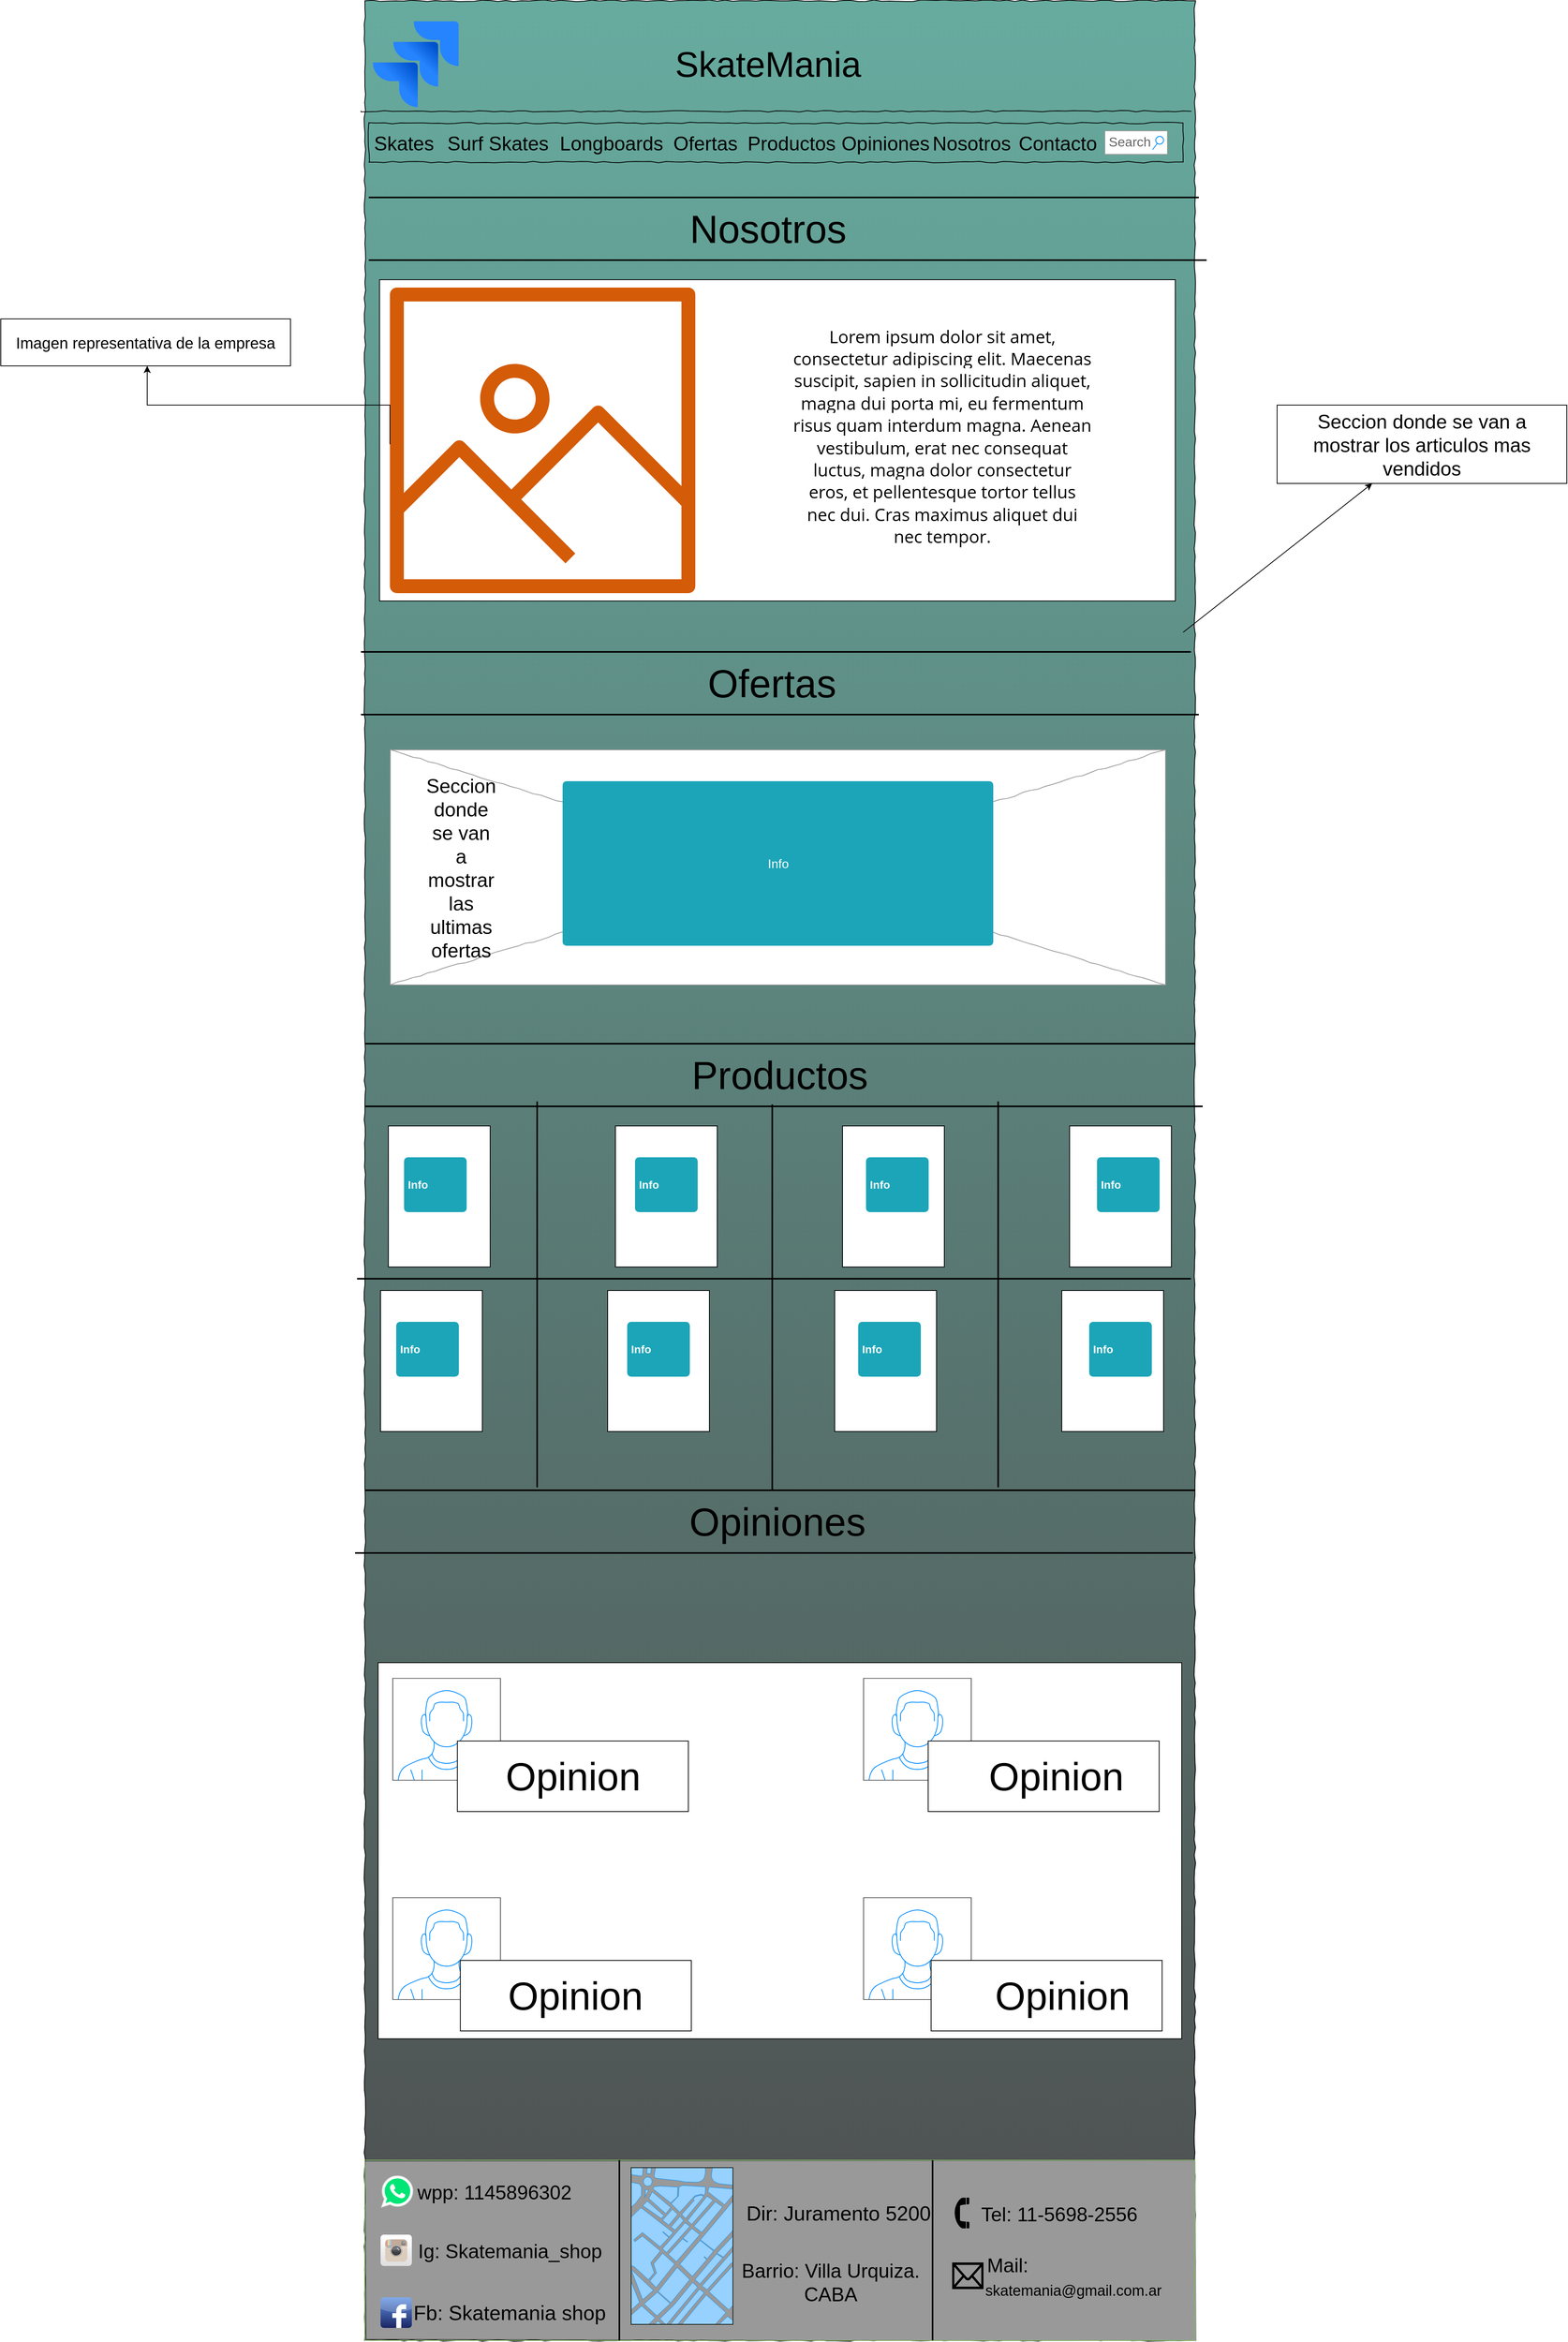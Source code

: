 <mxfile version="20.3.0" type="device"><diagram name="Page-1" id="03018318-947c-dd8e-b7a3-06fadd420f32"><mxGraphModel dx="3993" dy="1843" grid="1" gridSize="10" guides="1" tooltips="1" connect="1" arrows="1" fold="1" page="1" pageScale="1" pageWidth="1100" pageHeight="850" background="#ffffff" math="0" shadow="0"><root><mxCell id="0"/><mxCell id="1" parent="0"/><mxCell id="677b7b8949515195-1" value="" style="whiteSpace=wrap;html=1;rounded=0;shadow=0;labelBackgroundColor=none;strokeColor=#000000;strokeWidth=1;fillColor=#67AB9F;fontFamily=Verdana;fontSize=24;fontColor=#000000;align=center;comic=1;gradientColor=#4D4D4D;" parent="1" vertex="1"><mxGeometry x="25" y="4" width="1060" height="2986" as="geometry"/></mxCell><mxCell id="677b7b8949515195-9" value="" style="line;strokeWidth=1;html=1;rounded=0;shadow=0;labelBackgroundColor=none;fillColor=none;fontFamily=Verdana;fontSize=14;fontColor=#000000;align=center;comic=1;" parent="1" vertex="1"><mxGeometry x="20" y="140" width="1060" height="10" as="geometry"/></mxCell><mxCell id="677b7b8949515195-10" value="" style="whiteSpace=wrap;html=1;rounded=0;shadow=0;labelBackgroundColor=none;strokeWidth=1;fillColor=none;fontFamily=Verdana;fontSize=12;align=center;comic=1;" parent="1" vertex="1"><mxGeometry x="30" y="160" width="1040" height="50" as="geometry"/></mxCell><mxCell id="677b7b8949515195-16" value="" style="verticalLabelPosition=bottom;shadow=0;dashed=0;align=center;html=1;verticalAlign=top;strokeWidth=1;shape=mxgraph.mockup.graphics.simpleIcon;strokeColor=#999999;rounded=0;labelBackgroundColor=none;fontFamily=Verdana;fontSize=14;fontColor=#000000;comic=1;" parent="1" vertex="1"><mxGeometry x="57.5" y="960" width="990" height="300" as="geometry"/></mxCell><mxCell id="HG3O19nRud6F1VXYz2SE-21" value="" style="image;image=img/lib/atlassian/Jira_Logo.svg;fillColor=#67AB9F;gradientColor=#4D4D4D;" parent="1" vertex="1"><mxGeometry x="35" y="30" width="110" height="110" as="geometry"/></mxCell><mxCell id="HG3O19nRud6F1VXYz2SE-22" value="SkateMania" style="text;html=1;strokeColor=none;fillColor=none;align=center;verticalAlign=middle;whiteSpace=wrap;rounded=0;fontSize=45;" parent="1" vertex="1"><mxGeometry x="510" y="70" width="60" height="30" as="geometry"/></mxCell><mxCell id="HG3O19nRud6F1VXYz2SE-23" value="Skates" style="text;html=1;strokeColor=none;fillColor=none;align=center;verticalAlign=middle;whiteSpace=wrap;rounded=0;fontSize=25;" parent="1" vertex="1"><mxGeometry x="45" y="170" width="60" height="30" as="geometry"/></mxCell><mxCell id="HG3O19nRud6F1VXYz2SE-24" value="Surf Skates" style="text;html=1;strokeColor=none;fillColor=none;align=center;verticalAlign=middle;whiteSpace=wrap;rounded=0;fontSize=25;" parent="1" vertex="1"><mxGeometry x="120" y="170" width="150" height="30" as="geometry"/></mxCell><mxCell id="HG3O19nRud6F1VXYz2SE-25" value="Longboards" style="text;html=1;strokeColor=none;fillColor=none;align=center;verticalAlign=middle;whiteSpace=wrap;rounded=0;fontSize=25;" parent="1" vertex="1"><mxGeometry x="310" y="170" width="60" height="30" as="geometry"/></mxCell><mxCell id="HG3O19nRud6F1VXYz2SE-28" value="Contacto" style="text;html=1;strokeColor=none;fillColor=none;align=center;verticalAlign=middle;whiteSpace=wrap;rounded=0;fontSize=25;" parent="1" vertex="1"><mxGeometry x="880" y="170" width="60" height="30" as="geometry"/></mxCell><mxCell id="HG3O19nRud6F1VXYz2SE-33" value="Search" style="strokeWidth=1;shadow=0;dashed=0;align=center;html=1;shape=mxgraph.mockup.forms.searchBox;strokeColor=#999999;mainText=;strokeColor2=#008cff;fontColor=#666666;fontSize=17;align=left;spacingLeft=3;fillColor=#FFFFFF;gradientColor=none;" parent="1" vertex="1"><mxGeometry x="970" y="170" width="80" height="30" as="geometry"/></mxCell><mxCell id="HG3O19nRud6F1VXYz2SE-48" value="Info" style="html=1;shadow=0;dashed=0;shape=mxgraph.bootstrap.rrect;rSize=5;strokeColor=none;strokeWidth=1;fillColor=#1CA5B8;fontColor=#FFFFFF;whiteSpace=wrap;align=left;verticalAlign=middle;spacingLeft=0;fontStyle=1;fontSize=14;spacing=5;" parent="1" vertex="1"><mxGeometry x="72.5" y="1755" width="80" height="70" as="geometry"/></mxCell><mxCell id="HG3O19nRud6F1VXYz2SE-49" value="Info" style="html=1;shadow=0;dashed=0;shape=mxgraph.bootstrap.rrect;rSize=5;strokeColor=none;strokeWidth=1;fillColor=#1CA5B8;fontColor=#FFFFFF;whiteSpace=wrap;align=left;verticalAlign=middle;spacingLeft=0;fontStyle=1;fontSize=14;spacing=5;" parent="1" vertex="1"><mxGeometry x="363.75" y="1755" width="80" height="70" as="geometry"/></mxCell><mxCell id="HG3O19nRud6F1VXYz2SE-50" value="Info" style="html=1;shadow=0;dashed=0;shape=mxgraph.bootstrap.rrect;rSize=5;strokeColor=none;strokeWidth=1;fillColor=#1CA5B8;fontColor=#FFFFFF;whiteSpace=wrap;align=left;verticalAlign=middle;spacingLeft=0;fontStyle=1;fontSize=14;spacing=5;" parent="1" vertex="1"><mxGeometry x="663.75" y="1755" width="80" height="70" as="geometry"/></mxCell><mxCell id="HG3O19nRud6F1VXYz2SE-53" value="Info" style="html=1;shadow=0;dashed=0;shape=mxgraph.bootstrap.rrect;rSize=5;strokeColor=none;strokeWidth=1;fillColor=#1CA5B8;fontColor=#FFFFFF;whiteSpace=wrap;align=center;verticalAlign=middle;spacingLeft=0;fontStyle=0;fontSize=16;spacing=5;" parent="1" vertex="1"><mxGeometry x="277.5" y="1000" width="550" height="210" as="geometry"/></mxCell><mxCell id="HG3O19nRud6F1VXYz2SE-54" value="" style="rounded=0;whiteSpace=wrap;html=1;shadow=0;glass=0;sketch=1;fontSize=20;fillColor=#999999;strokeColor=#82b366;gradientColor=#999999;" parent="1" vertex="1"><mxGeometry x="25" y="2760" width="1060" height="230" as="geometry"/></mxCell><mxCell id="HG3O19nRud6F1VXYz2SE-62" value="" style="line;strokeWidth=2;direction=south;html=1;fillColor=#666666;gradientColor=#000000;" parent="1" vertex="1"><mxGeometry x="745" y="2760" width="10" height="230" as="geometry"/></mxCell><mxCell id="HG3O19nRud6F1VXYz2SE-75" value="Tel: 11-5698-2556" style="text;html=1;strokeColor=none;fillColor=none;align=center;verticalAlign=middle;whiteSpace=wrap;rounded=0;fontFamily=Helvetica;fontSize=25;" parent="1" vertex="1"><mxGeometry x="797" y="2812.5" width="230" height="30" as="geometry"/></mxCell><mxCell id="HG3O19nRud6F1VXYz2SE-76" value="" style="shape=mxgraph.signs.tech.mail;html=1;pointerEvents=1;fillColor=#000000;strokeColor=none;verticalLabelPosition=bottom;verticalAlign=top;align=center;fontFamily=Helvetica;fontSize=25;" parent="1" vertex="1"><mxGeometry x="775" y="2890.5" width="40" height="34" as="geometry"/></mxCell><mxCell id="HG3O19nRud6F1VXYz2SE-77" value="&lt;br style=&quot;font-size: 19px;&quot;&gt;skatemania@gmail.com.ar" style="text;html=1;strokeColor=none;fillColor=none;align=center;verticalAlign=middle;whiteSpace=wrap;rounded=0;fontFamily=Helvetica;fontSize=19;" parent="1" vertex="1"><mxGeometry x="915" y="2887.5" width="30" height="55" as="geometry"/></mxCell><mxCell id="HG3O19nRud6F1VXYz2SE-78" value="Mail:" style="text;html=1;strokeColor=none;fillColor=none;align=center;verticalAlign=middle;whiteSpace=wrap;rounded=0;fontFamily=Helvetica;fontSize=25;" parent="1" vertex="1"><mxGeometry x="816" y="2877.5" width="60" height="30" as="geometry"/></mxCell><mxCell id="HG3O19nRud6F1VXYz2SE-79" value="Seccion donde se van a mostrar las ultimas ofertas" style="text;html=1;strokeColor=none;fillColor=none;align=center;verticalAlign=middle;whiteSpace=wrap;rounded=0;fontSize=25;" parent="1" vertex="1"><mxGeometry x="117.5" y="1095" width="60" height="30" as="geometry"/></mxCell><mxCell id="HG3O19nRud6F1VXYz2SE-80" value="" style="endArrow=classic;html=1;rounded=0;fontSize=25;" parent="1" target="HG3O19nRud6F1VXYz2SE-81" edge="1"><mxGeometry width="50" height="50" relative="1" as="geometry"><mxPoint x="1070" y="810" as="sourcePoint"/><mxPoint x="1200" y="680" as="targetPoint"/></mxGeometry></mxCell><mxCell id="HG3O19nRud6F1VXYz2SE-81" value="" style="rounded=0;whiteSpace=wrap;html=1;fontSize=25;fillColor=#FFFFFF;gradientColor=none;" parent="1" vertex="1"><mxGeometry x="1190" y="520" width="370" height="100" as="geometry"/></mxCell><mxCell id="HG3O19nRud6F1VXYz2SE-82" value="Seccion donde se van a mostrar los articulos mas vendidos" style="text;html=1;strokeColor=none;fillColor=none;align=center;verticalAlign=middle;whiteSpace=wrap;rounded=0;fontSize=25;" parent="1" vertex="1"><mxGeometry x="1195" y="555" width="360" height="30" as="geometry"/></mxCell><mxCell id="cETL6LtWTZZyAp0MnLOi-3" value="Ofertas" style="text;html=1;strokeColor=none;fillColor=none;align=center;verticalAlign=middle;whiteSpace=wrap;rounded=0;fontSize=25;" vertex="1" parent="1"><mxGeometry x="430" y="170" width="60" height="30" as="geometry"/></mxCell><mxCell id="cETL6LtWTZZyAp0MnLOi-4" value="Productos" style="text;html=1;strokeColor=none;fillColor=none;align=center;verticalAlign=middle;whiteSpace=wrap;rounded=0;fontSize=25;" vertex="1" parent="1"><mxGeometry x="540" y="170" width="60" height="30" as="geometry"/></mxCell><mxCell id="cETL6LtWTZZyAp0MnLOi-5" value="Opiniones" style="text;html=1;strokeColor=none;fillColor=none;align=center;verticalAlign=middle;whiteSpace=wrap;rounded=0;fontSize=25;" vertex="1" parent="1"><mxGeometry x="660" y="170" width="60" height="30" as="geometry"/></mxCell><mxCell id="cETL6LtWTZZyAp0MnLOi-7" value="Nosotros" style="text;html=1;strokeColor=none;fillColor=none;align=center;verticalAlign=middle;whiteSpace=wrap;rounded=0;fontSize=25;" vertex="1" parent="1"><mxGeometry x="770" y="170" width="60" height="30" as="geometry"/></mxCell><mxCell id="cETL6LtWTZZyAp0MnLOi-32" value="" style="dashed=0;outlineConnect=0;html=1;align=center;labelPosition=center;verticalLabelPosition=bottom;verticalAlign=top;shape=mxgraph.webicons.instagram;gradientColor=#DFDEDE" vertex="1" parent="1"><mxGeometry x="45" y="2855" width="40" height="40" as="geometry"/></mxCell><mxCell id="cETL6LtWTZZyAp0MnLOi-33" value="" style="dashed=0;outlineConnect=0;html=1;align=center;labelPosition=center;verticalLabelPosition=bottom;verticalAlign=top;shape=mxgraph.weblogos.whatsapp;fillColor=#00E676;strokeColor=#dddddd" vertex="1" parent="1"><mxGeometry x="46.25" y="2780" width="40" height="40" as="geometry"/></mxCell><mxCell id="cETL6LtWTZZyAp0MnLOi-34" value="" style="dashed=0;outlineConnect=0;html=1;align=center;labelPosition=center;verticalLabelPosition=bottom;verticalAlign=top;shape=mxgraph.webicons.facebook;fillColor=#6294E4;gradientColor=#1A2665" vertex="1" parent="1"><mxGeometry x="45" y="2935" width="40" height="39" as="geometry"/></mxCell><mxCell id="cETL6LtWTZZyAp0MnLOi-35" value="Fb: Skatemania shop" style="text;html=1;strokeColor=none;fillColor=none;align=center;verticalAlign=middle;whiteSpace=wrap;rounded=0;fontFamily=Helvetica;fontSize=26;" vertex="1" parent="1"><mxGeometry x="86.25" y="2939.5" width="247.5" height="30" as="geometry"/></mxCell><mxCell id="cETL6LtWTZZyAp0MnLOi-36" value="Ig: Skatemania_shop" style="text;html=1;strokeColor=none;fillColor=none;align=center;verticalAlign=middle;whiteSpace=wrap;rounded=0;fontFamily=Helvetica;fontSize=25;" vertex="1" parent="1"><mxGeometry x="87.5" y="2860" width="245" height="30" as="geometry"/></mxCell><mxCell id="cETL6LtWTZZyAp0MnLOi-37" value="wpp: 1145896302" style="text;html=1;strokeColor=none;fillColor=none;align=center;verticalAlign=middle;whiteSpace=wrap;rounded=0;fontSize=25;" vertex="1" parent="1"><mxGeometry x="87.5" y="2785" width="205" height="30" as="geometry"/></mxCell><mxCell id="cETL6LtWTZZyAp0MnLOi-38" value="" style="line;strokeWidth=2;direction=south;html=1;fillColor=#666666;gradientColor=#000000;" vertex="1" parent="1"><mxGeometry x="345" y="2760" width="10" height="230" as="geometry"/></mxCell><mxCell id="cETL6LtWTZZyAp0MnLOi-39" value="Dir: Juramento 5200" style="text;html=1;strokeColor=none;fillColor=none;align=center;verticalAlign=middle;whiteSpace=wrap;rounded=0;fontFamily=Helvetica;fontSize=26;" vertex="1" parent="1"><mxGeometry x="505" y="2812.5" width="250" height="30" as="geometry"/></mxCell><mxCell id="cETL6LtWTZZyAp0MnLOi-40" value="Barrio: Villa Urquiza. CABA" style="text;html=1;strokeColor=none;fillColor=none;align=center;verticalAlign=middle;whiteSpace=wrap;rounded=0;fontFamily=Helvetica;fontSize=25;" vertex="1" parent="1"><mxGeometry x="500" y="2900" width="240" height="30" as="geometry"/></mxCell><mxCell id="cETL6LtWTZZyAp0MnLOi-41" value="" style="verticalLabelPosition=bottom;verticalAlign=top;html=1;shadow=0;dashed=0;strokeWidth=1;shape=mxgraph.ios.iBgMap;strokeColor=#18211b;strokeColor2=#008cff;fillColor2=#96D1FF;fillColor=#999999;gradientColor=#999999;" vertex="1" parent="1"><mxGeometry x="365" y="2769.5" width="130" height="200" as="geometry"/></mxCell><mxCell id="cETL6LtWTZZyAp0MnLOi-42" value="" style="shape=mxgraph.signs.tech.telephone_1;html=1;pointerEvents=1;fillColor=#000000;strokeColor=none;verticalLabelPosition=bottom;verticalAlign=top;align=center;fontFamily=Helvetica;fontSize=25;" vertex="1" parent="1"><mxGeometry x="775" y="2807.5" width="22" height="40" as="geometry"/></mxCell><mxCell id="cETL6LtWTZZyAp0MnLOi-44" value="" style="whiteSpace=wrap;html=1;fontSize=25;fillColor=#FFFFFF;gradientColor=none;" vertex="1" parent="1"><mxGeometry x="45" y="1650" width="130" height="180" as="geometry"/></mxCell><mxCell id="cETL6LtWTZZyAp0MnLOi-45" value="Info" style="html=1;shadow=0;dashed=0;shape=mxgraph.bootstrap.rrect;rSize=5;strokeColor=none;strokeWidth=1;fillColor=#1CA5B8;fontColor=#FFFFFF;whiteSpace=wrap;align=left;verticalAlign=middle;spacingLeft=0;fontStyle=1;fontSize=14;spacing=5;" vertex="1" parent="1"><mxGeometry x="65" y="1690" width="80" height="70" as="geometry"/></mxCell><mxCell id="cETL6LtWTZZyAp0MnLOi-46" value="" style="whiteSpace=wrap;html=1;fontSize=25;fillColor=#FFFFFF;gradientColor=none;" vertex="1" parent="1"><mxGeometry x="335" y="1650" width="130" height="180" as="geometry"/></mxCell><mxCell id="cETL6LtWTZZyAp0MnLOi-47" value="Info" style="html=1;shadow=0;dashed=0;shape=mxgraph.bootstrap.rrect;rSize=5;strokeColor=none;strokeWidth=1;fillColor=#1CA5B8;fontColor=#FFFFFF;whiteSpace=wrap;align=left;verticalAlign=middle;spacingLeft=0;fontStyle=1;fontSize=14;spacing=5;" vertex="1" parent="1"><mxGeometry x="360" y="1690" width="80" height="70" as="geometry"/></mxCell><mxCell id="cETL6LtWTZZyAp0MnLOi-48" value="" style="whiteSpace=wrap;html=1;fontSize=25;fillColor=#FFFFFF;gradientColor=none;" vertex="1" parent="1"><mxGeometry x="625" y="1650" width="130" height="180" as="geometry"/></mxCell><mxCell id="cETL6LtWTZZyAp0MnLOi-49" value="Info" style="html=1;shadow=0;dashed=0;shape=mxgraph.bootstrap.rrect;rSize=5;strokeColor=none;strokeWidth=1;fillColor=#1CA5B8;fontColor=#FFFFFF;whiteSpace=wrap;align=left;verticalAlign=middle;spacingLeft=0;fontStyle=1;fontSize=14;spacing=5;" vertex="1" parent="1"><mxGeometry x="655" y="1690" width="80" height="70" as="geometry"/></mxCell><mxCell id="cETL6LtWTZZyAp0MnLOi-50" value="" style="whiteSpace=wrap;html=1;fontSize=25;fillColor=#FFFFFF;gradientColor=none;" vertex="1" parent="1"><mxGeometry x="915" y="1650" width="130" height="180" as="geometry"/></mxCell><mxCell id="cETL6LtWTZZyAp0MnLOi-51" value="Info" style="html=1;shadow=0;dashed=0;shape=mxgraph.bootstrap.rrect;rSize=5;strokeColor=none;strokeWidth=1;fillColor=#1CA5B8;fontColor=#FFFFFF;whiteSpace=wrap;align=left;verticalAlign=middle;spacingLeft=0;fontStyle=1;fontSize=14;spacing=5;" vertex="1" parent="1"><mxGeometry x="950" y="1690" width="80" height="70" as="geometry"/></mxCell><mxCell id="cETL6LtWTZZyAp0MnLOi-55" value="Productos" style="text;html=1;strokeColor=none;fillColor=none;align=center;verticalAlign=middle;whiteSpace=wrap;rounded=0;fontSize=50;" vertex="1" parent="1"><mxGeometry x="525" y="1360" width="60" height="30" as="geometry"/></mxCell><mxCell id="cETL6LtWTZZyAp0MnLOi-56" value="" style="line;strokeWidth=2;html=1;fontSize=50;" vertex="1" parent="1"><mxGeometry x="25" y="1410" width="1070" height="10" as="geometry"/></mxCell><mxCell id="cETL6LtWTZZyAp0MnLOi-57" value="" style="line;strokeWidth=2;html=1;fontSize=50;" vertex="1" parent="1"><mxGeometry x="25" y="1330" width="1060" height="10" as="geometry"/></mxCell><mxCell id="cETL6LtWTZZyAp0MnLOi-61" value="" style="line;strokeWidth=2;html=1;fontSize=50;rotation=-90;" vertex="1" parent="1"><mxGeometry x="-1.25" y="1650" width="492.5" height="10" as="geometry"/></mxCell><mxCell id="cETL6LtWTZZyAp0MnLOi-62" value="" style="line;strokeWidth=2;html=1;fontSize=50;rotation=-90;" vertex="1" parent="1"><mxGeometry x="299" y="1653.75" width="492.5" height="10" as="geometry"/></mxCell><mxCell id="cETL6LtWTZZyAp0MnLOi-63" value="" style="line;strokeWidth=2;html=1;fontSize=50;rotation=-90;" vertex="1" parent="1"><mxGeometry x="587.5" y="1650" width="492.5" height="10" as="geometry"/></mxCell><mxCell id="cETL6LtWTZZyAp0MnLOi-64" value="" style="line;strokeWidth=2;html=1;fontSize=50;" vertex="1" parent="1"><mxGeometry x="15" y="1630" width="1065" height="10" as="geometry"/></mxCell><mxCell id="cETL6LtWTZZyAp0MnLOi-68" value="" style="line;strokeWidth=2;html=1;fontSize=50;" vertex="1" parent="1"><mxGeometry x="20" y="910" width="1070" height="10" as="geometry"/></mxCell><mxCell id="cETL6LtWTZZyAp0MnLOi-70" value="Ofertas" style="text;html=1;strokeColor=none;fillColor=none;align=center;verticalAlign=middle;whiteSpace=wrap;rounded=0;fontSize=50;" vertex="1" parent="1"><mxGeometry x="515" y="860" width="60" height="30" as="geometry"/></mxCell><mxCell id="cETL6LtWTZZyAp0MnLOi-71" value="" style="rounded=0;whiteSpace=wrap;html=1;fontSize=50;" vertex="1" parent="1"><mxGeometry x="43.75" y="360" width="1016.25" height="410" as="geometry"/></mxCell><mxCell id="cETL6LtWTZZyAp0MnLOi-75" value="" style="line;strokeWidth=2;html=1;fontSize=50;" vertex="1" parent="1"><mxGeometry x="30" y="330" width="1070" height="10" as="geometry"/></mxCell><mxCell id="cETL6LtWTZZyAp0MnLOi-76" value="" style="line;strokeWidth=2;html=1;fontSize=50;" vertex="1" parent="1"><mxGeometry x="30" y="250" width="1060" height="10" as="geometry"/></mxCell><mxCell id="cETL6LtWTZZyAp0MnLOi-78" value="Nosotros" style="text;html=1;strokeColor=none;fillColor=none;align=center;verticalAlign=middle;whiteSpace=wrap;rounded=0;fontSize=50;" vertex="1" parent="1"><mxGeometry x="510" y="280" width="60" height="30" as="geometry"/></mxCell><mxCell id="cETL6LtWTZZyAp0MnLOi-80" value="" style="sketch=0;outlineConnect=0;fontColor=#232F3E;gradientColor=none;fillColor=#D45B07;strokeColor=none;dashed=0;verticalLabelPosition=bottom;verticalAlign=top;align=center;html=1;fontSize=12;fontStyle=0;aspect=fixed;pointerEvents=1;shape=mxgraph.aws4.container_registry_image;" vertex="1" parent="1"><mxGeometry x="57" y="370" width="390" height="390" as="geometry"/></mxCell><mxCell id="cETL6LtWTZZyAp0MnLOi-83" value="" style="edgeStyle=elbowEdgeStyle;elbow=vertical;endArrow=classic;html=1;rounded=0;fontSize=50;" edge="1" parent="1"><mxGeometry width="50" height="50" relative="1" as="geometry"><mxPoint x="57" y="570" as="sourcePoint"/><mxPoint x="-253" y="470" as="targetPoint"/></mxGeometry></mxCell><mxCell id="cETL6LtWTZZyAp0MnLOi-84" value="" style="rounded=0;whiteSpace=wrap;html=1;fontSize=50;" vertex="1" parent="1"><mxGeometry x="-440" y="410" width="370" height="60" as="geometry"/></mxCell><mxCell id="cETL6LtWTZZyAp0MnLOi-86" value="Imagen representativa de la empresa" style="text;html=1;strokeColor=none;fillColor=none;align=center;verticalAlign=middle;whiteSpace=wrap;rounded=0;fontSize=20;" vertex="1" parent="1"><mxGeometry x="-430" y="425" width="350" height="30" as="geometry"/></mxCell><mxCell id="cETL6LtWTZZyAp0MnLOi-88" value="&lt;span style=&quot;font-family: &amp;quot;Open Sans&amp;quot;, Arial, sans-serif; font-size: 22px; text-align: justify; background-color: rgb(255, 255, 255);&quot;&gt;Lorem ipsum dolor sit amet, consectetur adipiscing elit. Maecenas suscipit, sapien in sollicitudin aliquet, magna dui porta mi, eu fermentum risus quam interdum magna. Aenean vestibulum, erat nec consequat luctus, magna dolor consectetur eros, et pellentesque tortor tellus nec dui. Cras maximus aliquet dui nec tempor.&lt;/span&gt;" style="text;html=1;strokeColor=none;fillColor=none;align=center;verticalAlign=middle;whiteSpace=wrap;rounded=0;fontSize=22;" vertex="1" parent="1"><mxGeometry x="570" y="530" width="385" height="60" as="geometry"/></mxCell><mxCell id="cETL6LtWTZZyAp0MnLOi-89" value="" style="line;strokeWidth=2;html=1;fontSize=50;" vertex="1" parent="1"><mxGeometry x="20" y="830" width="1060" height="10" as="geometry"/></mxCell><mxCell id="cETL6LtWTZZyAp0MnLOi-92" value="" style="whiteSpace=wrap;html=1;fontSize=25;fillColor=#FFFFFF;gradientColor=none;" vertex="1" parent="1"><mxGeometry x="55" y="1440" width="130" height="180" as="geometry"/></mxCell><mxCell id="cETL6LtWTZZyAp0MnLOi-93" value="Info" style="html=1;shadow=0;dashed=0;shape=mxgraph.bootstrap.rrect;rSize=5;strokeColor=none;strokeWidth=1;fillColor=#1CA5B8;fontColor=#FFFFFF;whiteSpace=wrap;align=left;verticalAlign=middle;spacingLeft=0;fontStyle=1;fontSize=14;spacing=5;" vertex="1" parent="1"><mxGeometry x="75" y="1480" width="80" height="70" as="geometry"/></mxCell><mxCell id="cETL6LtWTZZyAp0MnLOi-94" value="" style="whiteSpace=wrap;html=1;fontSize=25;fillColor=#FFFFFF;gradientColor=none;" vertex="1" parent="1"><mxGeometry x="345" y="1440" width="130" height="180" as="geometry"/></mxCell><mxCell id="cETL6LtWTZZyAp0MnLOi-95" value="Info" style="html=1;shadow=0;dashed=0;shape=mxgraph.bootstrap.rrect;rSize=5;strokeColor=none;strokeWidth=1;fillColor=#1CA5B8;fontColor=#FFFFFF;whiteSpace=wrap;align=left;verticalAlign=middle;spacingLeft=0;fontStyle=1;fontSize=14;spacing=5;" vertex="1" parent="1"><mxGeometry x="370" y="1480" width="80" height="70" as="geometry"/></mxCell><mxCell id="cETL6LtWTZZyAp0MnLOi-96" value="" style="whiteSpace=wrap;html=1;fontSize=25;fillColor=#FFFFFF;gradientColor=none;" vertex="1" parent="1"><mxGeometry x="635" y="1440" width="130" height="180" as="geometry"/></mxCell><mxCell id="cETL6LtWTZZyAp0MnLOi-97" value="Info" style="html=1;shadow=0;dashed=0;shape=mxgraph.bootstrap.rrect;rSize=5;strokeColor=none;strokeWidth=1;fillColor=#1CA5B8;fontColor=#FFFFFF;whiteSpace=wrap;align=left;verticalAlign=middle;spacingLeft=0;fontStyle=1;fontSize=14;spacing=5;" vertex="1" parent="1"><mxGeometry x="665" y="1480" width="80" height="70" as="geometry"/></mxCell><mxCell id="cETL6LtWTZZyAp0MnLOi-98" value="" style="whiteSpace=wrap;html=1;fontSize=25;fillColor=#FFFFFF;gradientColor=none;" vertex="1" parent="1"><mxGeometry x="925" y="1440" width="130" height="180" as="geometry"/></mxCell><mxCell id="cETL6LtWTZZyAp0MnLOi-99" value="Info" style="html=1;shadow=0;dashed=0;shape=mxgraph.bootstrap.rrect;rSize=5;strokeColor=none;strokeWidth=1;fillColor=#1CA5B8;fontColor=#FFFFFF;whiteSpace=wrap;align=left;verticalAlign=middle;spacingLeft=0;fontStyle=1;fontSize=14;spacing=5;" vertex="1" parent="1"><mxGeometry x="960" y="1480" width="80" height="70" as="geometry"/></mxCell><mxCell id="cETL6LtWTZZyAp0MnLOi-103" value="" style="line;strokeWidth=2;html=1;fontSize=50;" vertex="1" parent="1"><mxGeometry x="12.5" y="1980" width="1070" height="10" as="geometry"/></mxCell><mxCell id="cETL6LtWTZZyAp0MnLOi-104" value="" style="line;strokeWidth=2;html=1;fontSize=50;" vertex="1" parent="1"><mxGeometry x="25" y="1900" width="1060" height="10" as="geometry"/></mxCell><mxCell id="cETL6LtWTZZyAp0MnLOi-105" value="Opiniones" style="text;html=1;strokeColor=none;fillColor=none;align=center;verticalAlign=middle;whiteSpace=wrap;rounded=0;fontSize=50;" vertex="1" parent="1"><mxGeometry x="521.88" y="1930" width="60" height="30" as="geometry"/></mxCell><mxCell id="cETL6LtWTZZyAp0MnLOi-106" value="" style="rounded=0;whiteSpace=wrap;html=1;fontSize=50;" vertex="1" parent="1"><mxGeometry x="41.88" y="2125" width="1026.25" height="480" as="geometry"/></mxCell><mxCell id="cETL6LtWTZZyAp0MnLOi-107" value="" style="verticalLabelPosition=bottom;shadow=0;dashed=0;align=center;html=1;verticalAlign=top;strokeWidth=1;shape=mxgraph.mockup.containers.userMale;strokeColor=#666666;strokeColor2=#008cff;fontSize=50;" vertex="1" parent="1"><mxGeometry x="60.63" y="2145" width="137.5" height="130" as="geometry"/></mxCell><mxCell id="cETL6LtWTZZyAp0MnLOi-109" value="" style="verticalLabelPosition=bottom;shadow=0;dashed=0;align=center;html=1;verticalAlign=top;strokeWidth=1;shape=mxgraph.mockup.containers.userMale;strokeColor=#666666;strokeColor2=#008cff;fontSize=50;" vertex="1" parent="1"><mxGeometry x="60.63" y="2425" width="137.5" height="130" as="geometry"/></mxCell><mxCell id="cETL6LtWTZZyAp0MnLOi-114" value="" style="rounded=0;whiteSpace=wrap;html=1;fontSize=50;" vertex="1" parent="1"><mxGeometry x="143.13" y="2225" width="295" height="90" as="geometry"/></mxCell><mxCell id="cETL6LtWTZZyAp0MnLOi-115" value="" style="rounded=0;whiteSpace=wrap;html=1;fontSize=50;" vertex="1" parent="1"><mxGeometry x="146.88" y="2505" width="295" height="90" as="geometry"/></mxCell><mxCell id="cETL6LtWTZZyAp0MnLOi-121" value="" style="verticalLabelPosition=bottom;shadow=0;dashed=0;align=center;html=1;verticalAlign=top;strokeWidth=1;shape=mxgraph.mockup.containers.userMale;strokeColor=#666666;strokeColor2=#008cff;fontSize=50;" vertex="1" parent="1"><mxGeometry x="661.88" y="2145" width="137.5" height="130" as="geometry"/></mxCell><mxCell id="cETL6LtWTZZyAp0MnLOi-122" value="" style="verticalLabelPosition=bottom;shadow=0;dashed=0;align=center;html=1;verticalAlign=top;strokeWidth=1;shape=mxgraph.mockup.containers.userMale;strokeColor=#666666;strokeColor2=#008cff;fontSize=50;" vertex="1" parent="1"><mxGeometry x="661.88" y="2425" width="137.5" height="130" as="geometry"/></mxCell><mxCell id="cETL6LtWTZZyAp0MnLOi-123" value="" style="rounded=0;whiteSpace=wrap;html=1;fontSize=50;" vertex="1" parent="1"><mxGeometry x="744.38" y="2225" width="295" height="90" as="geometry"/></mxCell><mxCell id="cETL6LtWTZZyAp0MnLOi-124" value="" style="rounded=0;whiteSpace=wrap;html=1;fontSize=50;" vertex="1" parent="1"><mxGeometry x="748.13" y="2505" width="295" height="90" as="geometry"/></mxCell><mxCell id="cETL6LtWTZZyAp0MnLOi-125" value="Opinion" style="text;html=1;strokeColor=none;fillColor=none;align=center;verticalAlign=middle;whiteSpace=wrap;rounded=0;fontSize=50;" vertex="1" parent="1"><mxGeometry x="260.63" y="2255" width="60" height="30" as="geometry"/></mxCell><mxCell id="cETL6LtWTZZyAp0MnLOi-128" value="Opinion" style="text;html=1;strokeColor=none;fillColor=none;align=center;verticalAlign=middle;whiteSpace=wrap;rounded=0;fontSize=50;" vertex="1" parent="1"><mxGeometry x="878.13" y="2255" width="60" height="30" as="geometry"/></mxCell><mxCell id="cETL6LtWTZZyAp0MnLOi-129" value="Opinion" style="text;html=1;strokeColor=none;fillColor=none;align=center;verticalAlign=middle;whiteSpace=wrap;rounded=0;fontSize=50;" vertex="1" parent="1"><mxGeometry x="264.38" y="2535" width="60" height="30" as="geometry"/></mxCell><mxCell id="cETL6LtWTZZyAp0MnLOi-130" value="Opinion" style="text;html=1;strokeColor=none;fillColor=none;align=center;verticalAlign=middle;whiteSpace=wrap;rounded=0;fontSize=50;" vertex="1" parent="1"><mxGeometry x="885.63" y="2535" width="60" height="30" as="geometry"/></mxCell></root></mxGraphModel></diagram></mxfile>